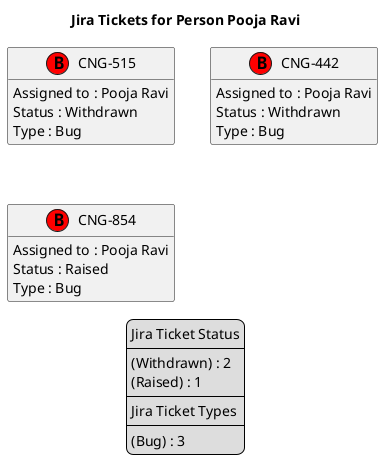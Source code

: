 @startuml
'https://plantuml.com/class-diagram

' GENERATE CLASS DIAGRAM ===========
' Generated at    : Fri Apr 19 14:50:29 CEST 2024

title Jira Tickets for Person Pooja Ravi
hide empty members

legend
Jira Ticket Status
----
(Withdrawn) : 2
(Raised) : 1
----
Jira Ticket Types
----
(Bug) : 3
end legend


' Tickets =======
class "CNG-515" << (B,red) >> {
  Assigned to : Pooja Ravi
  Status : Withdrawn
  Type : Bug
}

class "CNG-442" << (B,red) >> {
  Assigned to : Pooja Ravi
  Status : Withdrawn
  Type : Bug
}

class "CNG-854" << (B,red) >> {
  Assigned to : Pooja Ravi
  Status : Raised
  Type : Bug
}



' Links =======


@enduml

